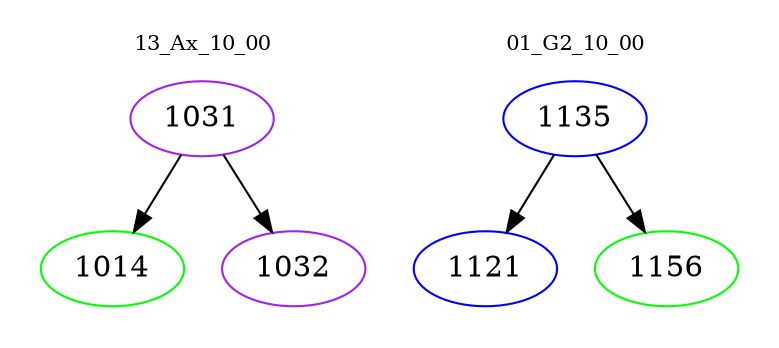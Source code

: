 digraph{
subgraph cluster_0 {
color = white
label = "13_Ax_10_00";
fontsize=10;
T0_1031 [label="1031", color="purple"]
T0_1031 -> T0_1014 [color="black"]
T0_1014 [label="1014", color="green"]
T0_1031 -> T0_1032 [color="black"]
T0_1032 [label="1032", color="purple"]
}
subgraph cluster_1 {
color = white
label = "01_G2_10_00";
fontsize=10;
T1_1135 [label="1135", color="blue"]
T1_1135 -> T1_1121 [color="black"]
T1_1121 [label="1121", color="blue"]
T1_1135 -> T1_1156 [color="black"]
T1_1156 [label="1156", color="green"]
}
}
